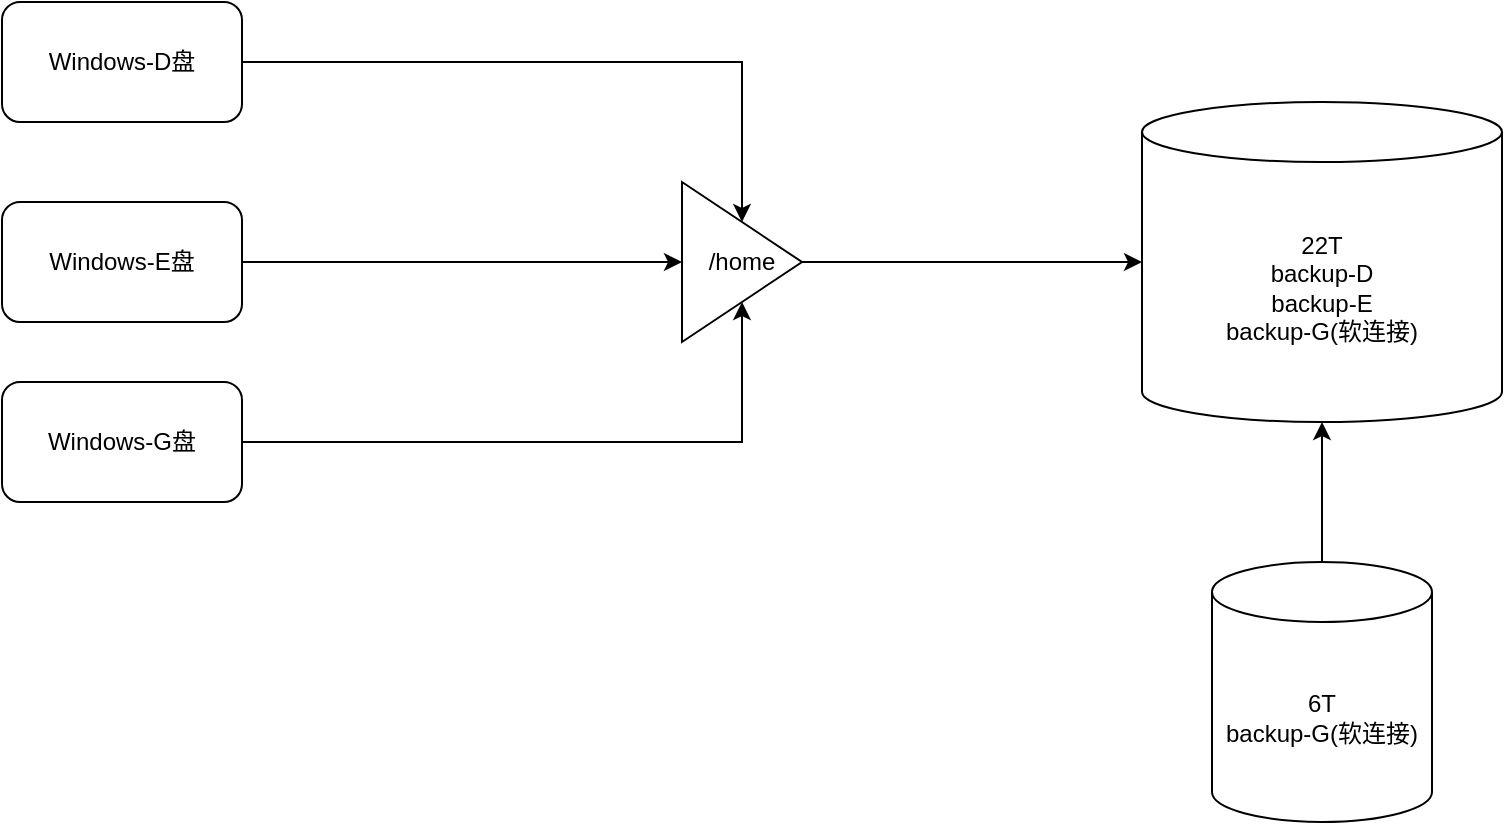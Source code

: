 <mxfile version="23.1.1" type="github">
  <diagram name="第 1 页" id="0sGM235ddp-wGYAWmlpz">
    <mxGraphModel dx="1434" dy="772" grid="1" gridSize="10" guides="1" tooltips="1" connect="1" arrows="1" fold="1" page="1" pageScale="1" pageWidth="1169" pageHeight="827" math="0" shadow="0">
      <root>
        <mxCell id="0" />
        <mxCell id="1" parent="0" />
        <mxCell id="-zRJOXiQJlcXDrgKuWrB-7" style="edgeStyle=orthogonalEdgeStyle;rounded=0;orthogonalLoop=1;jettySize=auto;html=1;" edge="1" parent="1" source="-zRJOXiQJlcXDrgKuWrB-1" target="-zRJOXiQJlcXDrgKuWrB-5">
          <mxGeometry relative="1" as="geometry" />
        </mxCell>
        <mxCell id="-zRJOXiQJlcXDrgKuWrB-1" value="Windows-D盘" style="rounded=1;whiteSpace=wrap;html=1;" vertex="1" parent="1">
          <mxGeometry x="140" y="150" width="120" height="60" as="geometry" />
        </mxCell>
        <mxCell id="-zRJOXiQJlcXDrgKuWrB-9" style="edgeStyle=orthogonalEdgeStyle;rounded=0;orthogonalLoop=1;jettySize=auto;html=1;entryX=0.5;entryY=1;entryDx=0;entryDy=0;" edge="1" parent="1" source="-zRJOXiQJlcXDrgKuWrB-2" target="-zRJOXiQJlcXDrgKuWrB-5">
          <mxGeometry relative="1" as="geometry" />
        </mxCell>
        <mxCell id="-zRJOXiQJlcXDrgKuWrB-2" value="Windows-G盘" style="rounded=1;whiteSpace=wrap;html=1;" vertex="1" parent="1">
          <mxGeometry x="140" y="340" width="120" height="60" as="geometry" />
        </mxCell>
        <mxCell id="-zRJOXiQJlcXDrgKuWrB-8" style="edgeStyle=orthogonalEdgeStyle;rounded=0;orthogonalLoop=1;jettySize=auto;html=1;" edge="1" parent="1" source="-zRJOXiQJlcXDrgKuWrB-3" target="-zRJOXiQJlcXDrgKuWrB-5">
          <mxGeometry relative="1" as="geometry" />
        </mxCell>
        <mxCell id="-zRJOXiQJlcXDrgKuWrB-3" value="Windows-E盘" style="rounded=1;whiteSpace=wrap;html=1;" vertex="1" parent="1">
          <mxGeometry x="140" y="250" width="120" height="60" as="geometry" />
        </mxCell>
        <mxCell id="-zRJOXiQJlcXDrgKuWrB-4" value="22T&lt;br&gt;backup-D&lt;br&gt;backup-E&lt;br&gt;backup-G(软连接)" style="shape=cylinder3;whiteSpace=wrap;html=1;boundedLbl=1;backgroundOutline=1;size=15;" vertex="1" parent="1">
          <mxGeometry x="710" y="200" width="180" height="160" as="geometry" />
        </mxCell>
        <mxCell id="-zRJOXiQJlcXDrgKuWrB-6" style="edgeStyle=orthogonalEdgeStyle;rounded=0;orthogonalLoop=1;jettySize=auto;html=1;" edge="1" parent="1" source="-zRJOXiQJlcXDrgKuWrB-5" target="-zRJOXiQJlcXDrgKuWrB-4">
          <mxGeometry relative="1" as="geometry" />
        </mxCell>
        <mxCell id="-zRJOXiQJlcXDrgKuWrB-5" value="/home" style="triangle;whiteSpace=wrap;html=1;" vertex="1" parent="1">
          <mxGeometry x="480" y="240" width="60" height="80" as="geometry" />
        </mxCell>
        <mxCell id="-zRJOXiQJlcXDrgKuWrB-11" style="edgeStyle=orthogonalEdgeStyle;rounded=0;orthogonalLoop=1;jettySize=auto;html=1;" edge="1" parent="1" source="-zRJOXiQJlcXDrgKuWrB-10" target="-zRJOXiQJlcXDrgKuWrB-4">
          <mxGeometry relative="1" as="geometry" />
        </mxCell>
        <mxCell id="-zRJOXiQJlcXDrgKuWrB-10" value="6T&lt;br&gt;backup-G(软连接)" style="shape=cylinder3;whiteSpace=wrap;html=1;boundedLbl=1;backgroundOutline=1;size=15;" vertex="1" parent="1">
          <mxGeometry x="745" y="430" width="110" height="130" as="geometry" />
        </mxCell>
      </root>
    </mxGraphModel>
  </diagram>
</mxfile>
